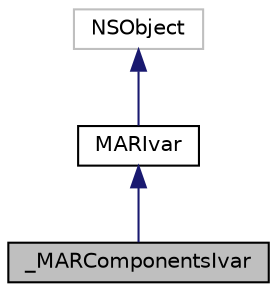digraph "_MARComponentsIvar"
{
  edge [fontname="Helvetica",fontsize="10",labelfontname="Helvetica",labelfontsize="10"];
  node [fontname="Helvetica",fontsize="10",shape=record];
  Node3 [label="_MARComponentsIvar",height=0.2,width=0.4,color="black", fillcolor="grey75", style="filled", fontcolor="black"];
  Node4 -> Node3 [dir="back",color="midnightblue",fontsize="10",style="solid",fontname="Helvetica"];
  Node4 [label="MARIvar",height=0.2,width=0.4,color="black", fillcolor="white", style="filled",URL="$interface_m_a_r_ivar.html"];
  Node5 -> Node4 [dir="back",color="midnightblue",fontsize="10",style="solid",fontname="Helvetica"];
  Node5 [label="NSObject",height=0.2,width=0.4,color="grey75", fillcolor="white", style="filled"];
}
